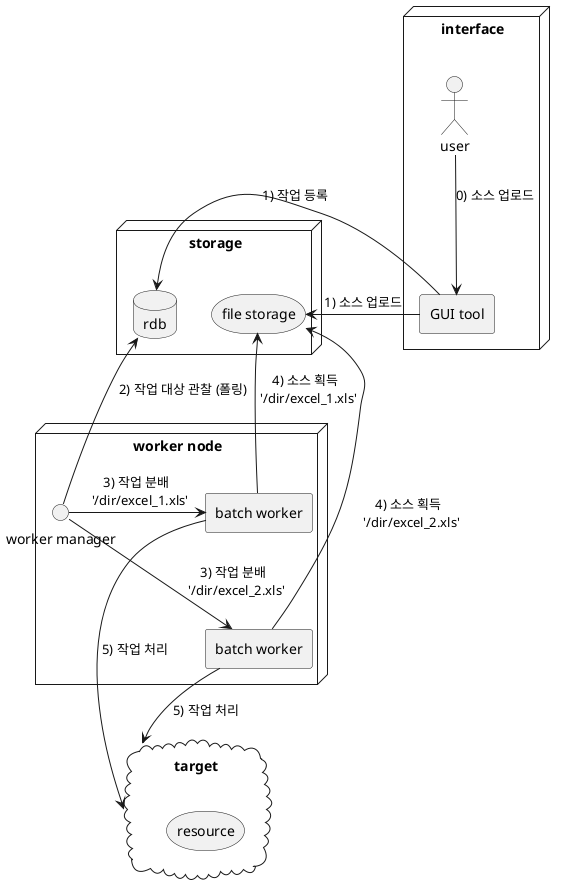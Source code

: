@startuml

node "interface" as i{
    actor user
    rectangle "GUI tool" as cms
}
user --> cms : 0) 소스 업로드

node "worker node" as wn{
    circle "worker manager" as ws
    rectangle "batch worker" as b1
    rectangle "batch worker" as b2

}
cloud "target" as api{
    storage "resource" as aa
}


b2 --> api : 5) 작업 처리
b1 -> api : 5) 작업 처리

b1 <- ws : 3) 작업 분배 \n '/dir/excel_1.xls'
ws --> b2 : 3) 작업 분배 \n '/dir/excel_2.xls'


node "storage"{
    database "rdb" as rdb
    storage "file storage" as file
}


cms -> rdb : 1) 작업 등록
file <- cms : 1) 소스 업로드
rdb <-- ws : 2) 작업 대상 관찰 (폴링)
file <-- b2 : 4) 소스 획득 \n '/dir/excel_2.xls'
file <-- b1 : 4) 소스 획득 \n '/dir/excel_1.xls'



@enduml